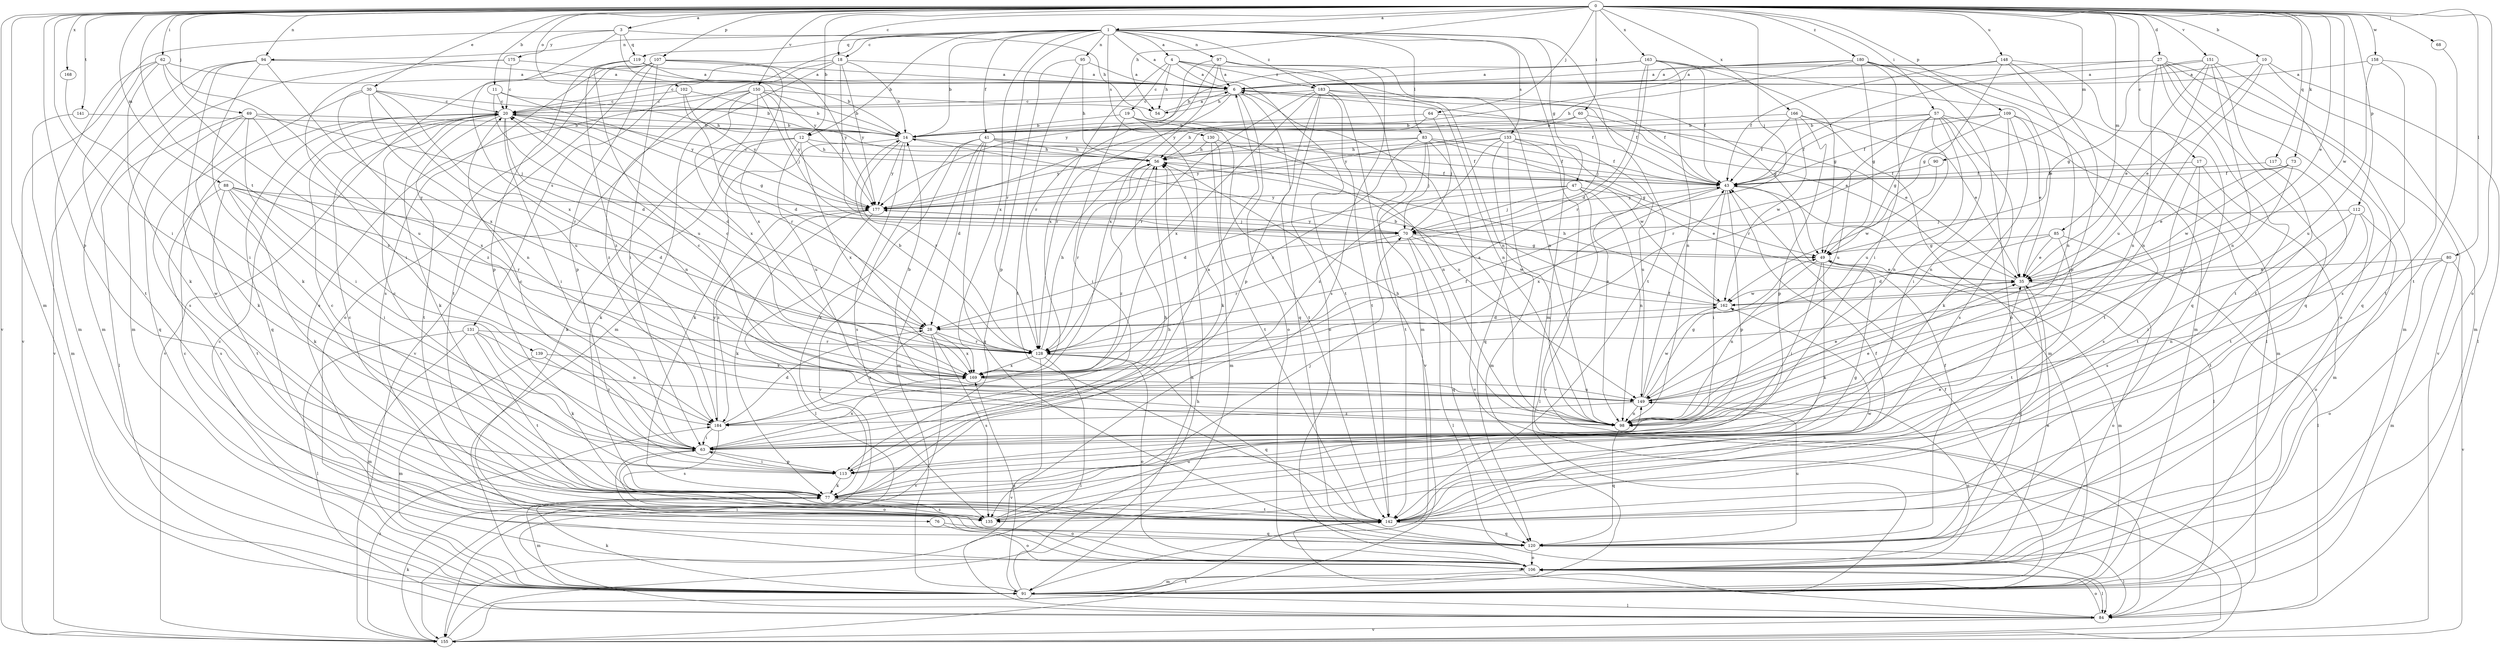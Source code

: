 strict digraph  {
0;
1;
3;
4;
6;
10;
11;
12;
14;
17;
18;
19;
20;
27;
28;
30;
35;
41;
43;
47;
49;
54;
56;
57;
60;
62;
63;
64;
68;
69;
70;
73;
76;
77;
80;
83;
84;
85;
88;
90;
91;
94;
95;
97;
98;
102;
106;
107;
109;
112;
113;
117;
119;
120;
128;
130;
131;
133;
135;
139;
141;
142;
148;
149;
150;
151;
155;
158;
162;
163;
166;
168;
169;
175;
177;
180;
183;
184;
0 -> 1  [label=a];
0 -> 3  [label=a];
0 -> 10  [label=b];
0 -> 11  [label=b];
0 -> 12  [label=b];
0 -> 17  [label=c];
0 -> 18  [label=c];
0 -> 27  [label=d];
0 -> 30  [label=e];
0 -> 35  [label=e];
0 -> 54  [label=h];
0 -> 57  [label=i];
0 -> 60  [label=i];
0 -> 62  [label=i];
0 -> 63  [label=i];
0 -> 64  [label=j];
0 -> 68  [label=j];
0 -> 69  [label=j];
0 -> 70  [label=j];
0 -> 73  [label=k];
0 -> 80  [label=l];
0 -> 85  [label=m];
0 -> 88  [label=m];
0 -> 90  [label=m];
0 -> 91  [label=m];
0 -> 94  [label=n];
0 -> 102  [label=o];
0 -> 106  [label=o];
0 -> 107  [label=p];
0 -> 109  [label=p];
0 -> 112  [label=p];
0 -> 113  [label=p];
0 -> 117  [label=q];
0 -> 139  [label=t];
0 -> 141  [label=t];
0 -> 148  [label=u];
0 -> 150  [label=v];
0 -> 151  [label=v];
0 -> 155  [label=v];
0 -> 158  [label=w];
0 -> 162  [label=w];
0 -> 163  [label=x];
0 -> 166  [label=x];
0 -> 168  [label=x];
0 -> 180  [label=z];
1 -> 4  [label=a];
1 -> 6  [label=a];
1 -> 12  [label=b];
1 -> 14  [label=b];
1 -> 18  [label=c];
1 -> 41  [label=f];
1 -> 47  [label=g];
1 -> 83  [label=l];
1 -> 91  [label=m];
1 -> 94  [label=n];
1 -> 95  [label=n];
1 -> 97  [label=n];
1 -> 119  [label=q];
1 -> 128  [label=r];
1 -> 130  [label=s];
1 -> 131  [label=s];
1 -> 133  [label=s];
1 -> 142  [label=t];
1 -> 169  [label=x];
1 -> 183  [label=z];
3 -> 54  [label=h];
3 -> 119  [label=q];
3 -> 155  [label=v];
3 -> 169  [label=x];
3 -> 175  [label=y];
3 -> 177  [label=y];
4 -> 6  [label=a];
4 -> 19  [label=c];
4 -> 54  [label=h];
4 -> 98  [label=n];
4 -> 142  [label=t];
4 -> 169  [label=x];
4 -> 183  [label=z];
6 -> 20  [label=c];
6 -> 43  [label=f];
6 -> 49  [label=g];
6 -> 54  [label=h];
6 -> 106  [label=o];
6 -> 120  [label=q];
6 -> 128  [label=r];
10 -> 6  [label=a];
10 -> 35  [label=e];
10 -> 84  [label=l];
10 -> 91  [label=m];
10 -> 98  [label=n];
11 -> 14  [label=b];
11 -> 20  [label=c];
11 -> 28  [label=d];
11 -> 177  [label=y];
12 -> 43  [label=f];
12 -> 56  [label=h];
12 -> 76  [label=k];
12 -> 77  [label=k];
12 -> 149  [label=u];
12 -> 169  [label=x];
14 -> 56  [label=h];
14 -> 77  [label=k];
14 -> 128  [label=r];
14 -> 135  [label=s];
14 -> 177  [label=y];
17 -> 43  [label=f];
17 -> 91  [label=m];
17 -> 135  [label=s];
17 -> 142  [label=t];
18 -> 6  [label=a];
18 -> 14  [label=b];
18 -> 20  [label=c];
18 -> 70  [label=j];
18 -> 91  [label=m];
18 -> 155  [label=v];
18 -> 177  [label=y];
19 -> 14  [label=b];
19 -> 63  [label=i];
19 -> 77  [label=k];
19 -> 98  [label=n];
19 -> 142  [label=t];
20 -> 14  [label=b];
20 -> 28  [label=d];
20 -> 49  [label=g];
20 -> 63  [label=i];
20 -> 77  [label=k];
20 -> 98  [label=n];
20 -> 120  [label=q];
20 -> 142  [label=t];
27 -> 6  [label=a];
27 -> 43  [label=f];
27 -> 91  [label=m];
27 -> 98  [label=n];
27 -> 106  [label=o];
27 -> 120  [label=q];
27 -> 142  [label=t];
27 -> 155  [label=v];
28 -> 128  [label=r];
28 -> 135  [label=s];
28 -> 155  [label=v];
28 -> 169  [label=x];
28 -> 184  [label=z];
30 -> 20  [label=c];
30 -> 56  [label=h];
30 -> 98  [label=n];
30 -> 128  [label=r];
30 -> 135  [label=s];
30 -> 149  [label=u];
30 -> 184  [label=z];
35 -> 6  [label=a];
35 -> 106  [label=o];
35 -> 120  [label=q];
35 -> 162  [label=w];
41 -> 28  [label=d];
41 -> 43  [label=f];
41 -> 56  [label=h];
41 -> 77  [label=k];
41 -> 91  [label=m];
41 -> 120  [label=q];
41 -> 149  [label=u];
41 -> 155  [label=v];
43 -> 20  [label=c];
43 -> 63  [label=i];
43 -> 84  [label=l];
43 -> 113  [label=p];
43 -> 169  [label=x];
43 -> 177  [label=y];
47 -> 28  [label=d];
47 -> 35  [label=e];
47 -> 70  [label=j];
47 -> 84  [label=l];
47 -> 98  [label=n];
47 -> 177  [label=y];
49 -> 35  [label=e];
49 -> 63  [label=i];
49 -> 77  [label=k];
49 -> 91  [label=m];
49 -> 98  [label=n];
54 -> 6  [label=a];
56 -> 43  [label=f];
56 -> 128  [label=r];
56 -> 184  [label=z];
57 -> 14  [label=b];
57 -> 43  [label=f];
57 -> 49  [label=g];
57 -> 63  [label=i];
57 -> 91  [label=m];
57 -> 98  [label=n];
57 -> 128  [label=r];
57 -> 135  [label=s];
57 -> 149  [label=u];
60 -> 14  [label=b];
60 -> 70  [label=j];
60 -> 149  [label=u];
60 -> 177  [label=y];
62 -> 6  [label=a];
62 -> 77  [label=k];
62 -> 91  [label=m];
62 -> 142  [label=t];
62 -> 149  [label=u];
62 -> 184  [label=z];
63 -> 6  [label=a];
63 -> 20  [label=c];
63 -> 106  [label=o];
63 -> 113  [label=p];
63 -> 169  [label=x];
64 -> 14  [label=b];
64 -> 35  [label=e];
64 -> 56  [label=h];
64 -> 70  [label=j];
68 -> 142  [label=t];
69 -> 14  [label=b];
69 -> 63  [label=i];
69 -> 70  [label=j];
69 -> 77  [label=k];
69 -> 84  [label=l];
69 -> 120  [label=q];
69 -> 169  [label=x];
70 -> 49  [label=g];
70 -> 84  [label=l];
70 -> 120  [label=q];
70 -> 128  [label=r];
70 -> 162  [label=w];
70 -> 177  [label=y];
73 -> 35  [label=e];
73 -> 43  [label=f];
73 -> 162  [label=w];
73 -> 169  [label=x];
76 -> 106  [label=o];
76 -> 120  [label=q];
77 -> 20  [label=c];
77 -> 35  [label=e];
77 -> 49  [label=g];
77 -> 56  [label=h];
77 -> 70  [label=j];
77 -> 91  [label=m];
77 -> 106  [label=o];
77 -> 135  [label=s];
77 -> 142  [label=t];
80 -> 35  [label=e];
80 -> 91  [label=m];
80 -> 98  [label=n];
80 -> 106  [label=o];
80 -> 155  [label=v];
83 -> 43  [label=f];
83 -> 56  [label=h];
83 -> 70  [label=j];
83 -> 142  [label=t];
83 -> 155  [label=v];
83 -> 162  [label=w];
83 -> 169  [label=x];
83 -> 177  [label=y];
84 -> 106  [label=o];
84 -> 142  [label=t];
84 -> 155  [label=v];
85 -> 28  [label=d];
85 -> 35  [label=e];
85 -> 49  [label=g];
85 -> 84  [label=l];
85 -> 142  [label=t];
88 -> 28  [label=d];
88 -> 63  [label=i];
88 -> 77  [label=k];
88 -> 128  [label=r];
88 -> 135  [label=s];
88 -> 142  [label=t];
88 -> 177  [label=y];
90 -> 43  [label=f];
90 -> 162  [label=w];
91 -> 20  [label=c];
91 -> 43  [label=f];
91 -> 56  [label=h];
91 -> 77  [label=k];
91 -> 84  [label=l];
91 -> 169  [label=x];
94 -> 6  [label=a];
94 -> 77  [label=k];
94 -> 91  [label=m];
94 -> 142  [label=w];
94 -> 155  [label=v];
94 -> 169  [label=x];
95 -> 6  [label=a];
95 -> 56  [label=h];
95 -> 113  [label=p];
95 -> 142  [label=t];
97 -> 6  [label=a];
97 -> 91  [label=m];
97 -> 98  [label=n];
97 -> 128  [label=r];
97 -> 135  [label=s];
97 -> 169  [label=x];
97 -> 177  [label=y];
98 -> 6  [label=a];
98 -> 35  [label=e];
98 -> 56  [label=h];
98 -> 120  [label=q];
102 -> 14  [label=b];
102 -> 20  [label=c];
102 -> 28  [label=d];
102 -> 177  [label=y];
106 -> 20  [label=c];
106 -> 35  [label=e];
106 -> 63  [label=i];
106 -> 84  [label=l];
106 -> 91  [label=m];
107 -> 6  [label=a];
107 -> 63  [label=i];
107 -> 106  [label=o];
107 -> 113  [label=p];
107 -> 135  [label=s];
107 -> 142  [label=t];
107 -> 155  [label=v];
107 -> 169  [label=x];
107 -> 177  [label=y];
109 -> 14  [label=b];
109 -> 35  [label=e];
109 -> 43  [label=f];
109 -> 77  [label=k];
109 -> 98  [label=n];
109 -> 128  [label=r];
109 -> 142  [label=t];
112 -> 63  [label=i];
112 -> 70  [label=j];
112 -> 106  [label=o];
112 -> 135  [label=s];
112 -> 142  [label=t];
113 -> 20  [label=c];
113 -> 56  [label=h];
113 -> 63  [label=i];
113 -> 77  [label=k];
117 -> 43  [label=f];
117 -> 142  [label=t];
119 -> 6  [label=a];
119 -> 14  [label=b];
119 -> 113  [label=p];
119 -> 149  [label=u];
119 -> 184  [label=z];
120 -> 43  [label=f];
120 -> 84  [label=l];
120 -> 106  [label=o];
120 -> 149  [label=u];
128 -> 14  [label=b];
128 -> 20  [label=c];
128 -> 56  [label=h];
128 -> 84  [label=l];
128 -> 106  [label=o];
128 -> 120  [label=q];
128 -> 155  [label=v];
128 -> 169  [label=x];
130 -> 49  [label=g];
130 -> 56  [label=h];
130 -> 91  [label=m];
130 -> 142  [label=t];
131 -> 77  [label=k];
131 -> 84  [label=l];
131 -> 91  [label=m];
131 -> 98  [label=n];
131 -> 128  [label=r];
131 -> 142  [label=t];
133 -> 56  [label=h];
133 -> 91  [label=m];
133 -> 98  [label=n];
133 -> 120  [label=q];
133 -> 149  [label=u];
133 -> 155  [label=v];
133 -> 177  [label=y];
133 -> 184  [label=z];
135 -> 149  [label=u];
135 -> 162  [label=w];
139 -> 91  [label=m];
139 -> 169  [label=x];
139 -> 184  [label=z];
141 -> 14  [label=b];
141 -> 91  [label=m];
142 -> 20  [label=c];
142 -> 43  [label=f];
142 -> 120  [label=q];
148 -> 6  [label=a];
148 -> 43  [label=f];
148 -> 49  [label=g];
148 -> 98  [label=n];
148 -> 113  [label=p];
148 -> 120  [label=q];
149 -> 14  [label=b];
149 -> 35  [label=e];
149 -> 43  [label=f];
149 -> 49  [label=g];
149 -> 98  [label=n];
149 -> 106  [label=o];
149 -> 162  [label=w];
149 -> 184  [label=z];
150 -> 14  [label=b];
150 -> 20  [label=c];
150 -> 43  [label=f];
150 -> 70  [label=j];
150 -> 128  [label=r];
150 -> 135  [label=s];
150 -> 169  [label=x];
150 -> 177  [label=y];
150 -> 184  [label=z];
151 -> 6  [label=a];
151 -> 35  [label=e];
151 -> 49  [label=g];
151 -> 98  [label=n];
151 -> 120  [label=q];
151 -> 142  [label=t];
151 -> 149  [label=u];
155 -> 56  [label=h];
155 -> 77  [label=k];
155 -> 142  [label=t];
155 -> 184  [label=z];
158 -> 6  [label=a];
158 -> 135  [label=s];
158 -> 142  [label=t];
158 -> 149  [label=u];
162 -> 14  [label=b];
162 -> 28  [label=d];
162 -> 56  [label=h];
163 -> 6  [label=a];
163 -> 14  [label=b];
163 -> 28  [label=d];
163 -> 35  [label=e];
163 -> 43  [label=f];
163 -> 49  [label=g];
163 -> 98  [label=n];
163 -> 128  [label=r];
166 -> 14  [label=b];
166 -> 35  [label=e];
166 -> 43  [label=f];
166 -> 91  [label=m];
166 -> 113  [label=p];
166 -> 162  [label=w];
168 -> 63  [label=i];
169 -> 20  [label=c];
169 -> 43  [label=f];
169 -> 149  [label=u];
175 -> 6  [label=a];
175 -> 20  [label=c];
175 -> 63  [label=i];
175 -> 91  [label=m];
177 -> 70  [label=j];
177 -> 77  [label=k];
177 -> 84  [label=l];
177 -> 184  [label=z];
180 -> 6  [label=a];
180 -> 49  [label=g];
180 -> 56  [label=h];
180 -> 63  [label=i];
180 -> 84  [label=l];
180 -> 91  [label=m];
180 -> 106  [label=o];
180 -> 177  [label=y];
183 -> 20  [label=c];
183 -> 43  [label=f];
183 -> 98  [label=n];
183 -> 106  [label=o];
183 -> 113  [label=p];
183 -> 128  [label=r];
183 -> 142  [label=t];
183 -> 155  [label=v];
183 -> 169  [label=x];
184 -> 28  [label=d];
184 -> 63  [label=i];
184 -> 135  [label=s];
184 -> 177  [label=y];
}
